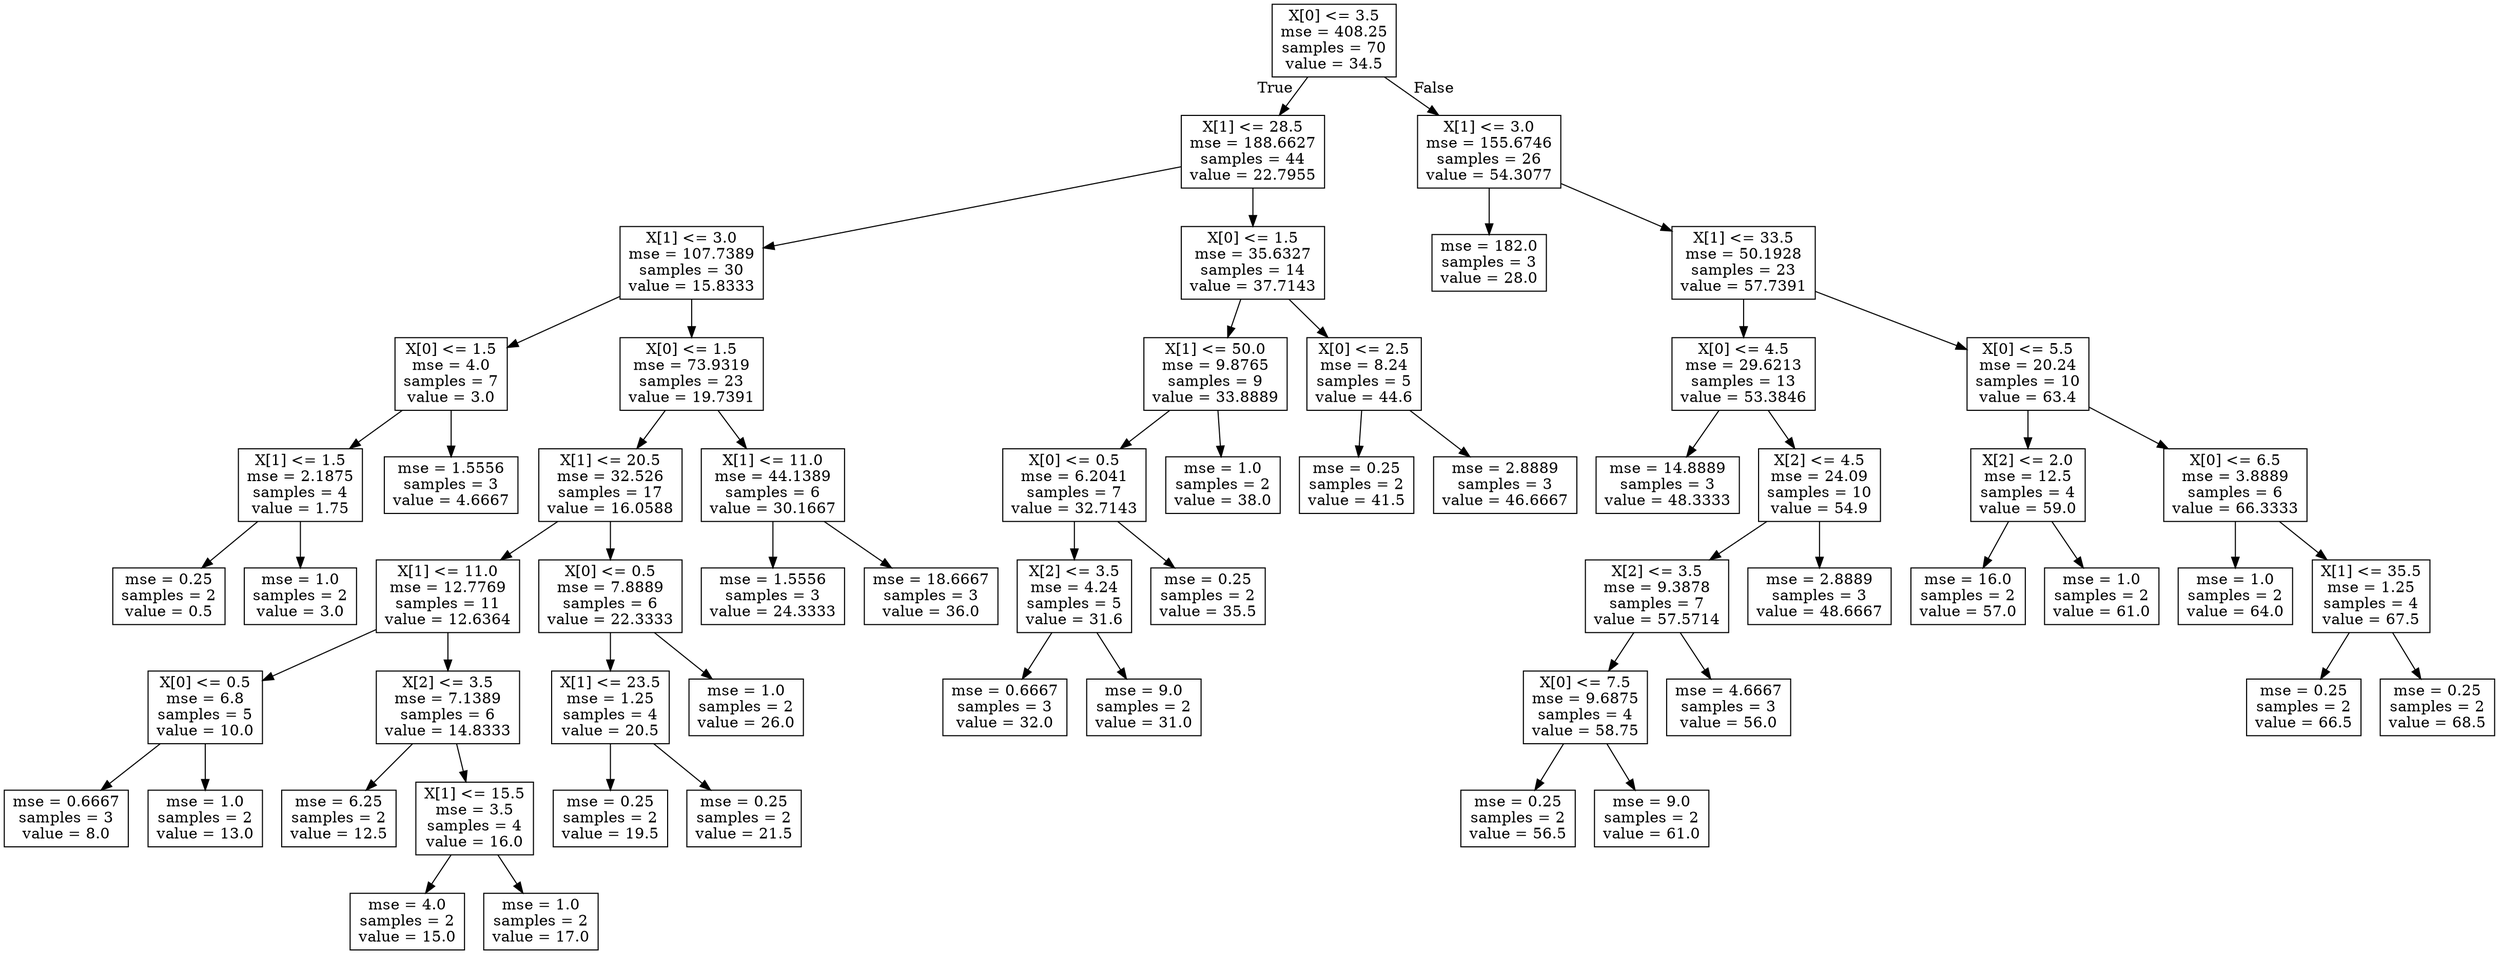 digraph Tree {
node [shape=box] ;
0 [label="X[0] <= 3.5\nmse = 408.25\nsamples = 70\nvalue = 34.5"] ;
1 [label="X[1] <= 28.5\nmse = 188.6627\nsamples = 44\nvalue = 22.7955"] ;
0 -> 1 [labeldistance=2.5, labelangle=45, headlabel="True"] ;
2 [label="X[1] <= 3.0\nmse = 107.7389\nsamples = 30\nvalue = 15.8333"] ;
1 -> 2 ;
3 [label="X[0] <= 1.5\nmse = 4.0\nsamples = 7\nvalue = 3.0"] ;
2 -> 3 ;
4 [label="X[1] <= 1.5\nmse = 2.1875\nsamples = 4\nvalue = 1.75"] ;
3 -> 4 ;
5 [label="mse = 0.25\nsamples = 2\nvalue = 0.5"] ;
4 -> 5 ;
6 [label="mse = 1.0\nsamples = 2\nvalue = 3.0"] ;
4 -> 6 ;
7 [label="mse = 1.5556\nsamples = 3\nvalue = 4.6667"] ;
3 -> 7 ;
8 [label="X[0] <= 1.5\nmse = 73.9319\nsamples = 23\nvalue = 19.7391"] ;
2 -> 8 ;
9 [label="X[1] <= 20.5\nmse = 32.526\nsamples = 17\nvalue = 16.0588"] ;
8 -> 9 ;
10 [label="X[1] <= 11.0\nmse = 12.7769\nsamples = 11\nvalue = 12.6364"] ;
9 -> 10 ;
11 [label="X[0] <= 0.5\nmse = 6.8\nsamples = 5\nvalue = 10.0"] ;
10 -> 11 ;
12 [label="mse = 0.6667\nsamples = 3\nvalue = 8.0"] ;
11 -> 12 ;
13 [label="mse = 1.0\nsamples = 2\nvalue = 13.0"] ;
11 -> 13 ;
14 [label="X[2] <= 3.5\nmse = 7.1389\nsamples = 6\nvalue = 14.8333"] ;
10 -> 14 ;
15 [label="mse = 6.25\nsamples = 2\nvalue = 12.5"] ;
14 -> 15 ;
16 [label="X[1] <= 15.5\nmse = 3.5\nsamples = 4\nvalue = 16.0"] ;
14 -> 16 ;
17 [label="mse = 4.0\nsamples = 2\nvalue = 15.0"] ;
16 -> 17 ;
18 [label="mse = 1.0\nsamples = 2\nvalue = 17.0"] ;
16 -> 18 ;
19 [label="X[0] <= 0.5\nmse = 7.8889\nsamples = 6\nvalue = 22.3333"] ;
9 -> 19 ;
20 [label="X[1] <= 23.5\nmse = 1.25\nsamples = 4\nvalue = 20.5"] ;
19 -> 20 ;
21 [label="mse = 0.25\nsamples = 2\nvalue = 19.5"] ;
20 -> 21 ;
22 [label="mse = 0.25\nsamples = 2\nvalue = 21.5"] ;
20 -> 22 ;
23 [label="mse = 1.0\nsamples = 2\nvalue = 26.0"] ;
19 -> 23 ;
24 [label="X[1] <= 11.0\nmse = 44.1389\nsamples = 6\nvalue = 30.1667"] ;
8 -> 24 ;
25 [label="mse = 1.5556\nsamples = 3\nvalue = 24.3333"] ;
24 -> 25 ;
26 [label="mse = 18.6667\nsamples = 3\nvalue = 36.0"] ;
24 -> 26 ;
27 [label="X[0] <= 1.5\nmse = 35.6327\nsamples = 14\nvalue = 37.7143"] ;
1 -> 27 ;
28 [label="X[1] <= 50.0\nmse = 9.8765\nsamples = 9\nvalue = 33.8889"] ;
27 -> 28 ;
29 [label="X[0] <= 0.5\nmse = 6.2041\nsamples = 7\nvalue = 32.7143"] ;
28 -> 29 ;
30 [label="X[2] <= 3.5\nmse = 4.24\nsamples = 5\nvalue = 31.6"] ;
29 -> 30 ;
31 [label="mse = 0.6667\nsamples = 3\nvalue = 32.0"] ;
30 -> 31 ;
32 [label="mse = 9.0\nsamples = 2\nvalue = 31.0"] ;
30 -> 32 ;
33 [label="mse = 0.25\nsamples = 2\nvalue = 35.5"] ;
29 -> 33 ;
34 [label="mse = 1.0\nsamples = 2\nvalue = 38.0"] ;
28 -> 34 ;
35 [label="X[0] <= 2.5\nmse = 8.24\nsamples = 5\nvalue = 44.6"] ;
27 -> 35 ;
36 [label="mse = 0.25\nsamples = 2\nvalue = 41.5"] ;
35 -> 36 ;
37 [label="mse = 2.8889\nsamples = 3\nvalue = 46.6667"] ;
35 -> 37 ;
38 [label="X[1] <= 3.0\nmse = 155.6746\nsamples = 26\nvalue = 54.3077"] ;
0 -> 38 [labeldistance=2.5, labelangle=-45, headlabel="False"] ;
39 [label="mse = 182.0\nsamples = 3\nvalue = 28.0"] ;
38 -> 39 ;
40 [label="X[1] <= 33.5\nmse = 50.1928\nsamples = 23\nvalue = 57.7391"] ;
38 -> 40 ;
41 [label="X[0] <= 4.5\nmse = 29.6213\nsamples = 13\nvalue = 53.3846"] ;
40 -> 41 ;
42 [label="mse = 14.8889\nsamples = 3\nvalue = 48.3333"] ;
41 -> 42 ;
43 [label="X[2] <= 4.5\nmse = 24.09\nsamples = 10\nvalue = 54.9"] ;
41 -> 43 ;
44 [label="X[2] <= 3.5\nmse = 9.3878\nsamples = 7\nvalue = 57.5714"] ;
43 -> 44 ;
45 [label="X[0] <= 7.5\nmse = 9.6875\nsamples = 4\nvalue = 58.75"] ;
44 -> 45 ;
46 [label="mse = 0.25\nsamples = 2\nvalue = 56.5"] ;
45 -> 46 ;
47 [label="mse = 9.0\nsamples = 2\nvalue = 61.0"] ;
45 -> 47 ;
48 [label="mse = 4.6667\nsamples = 3\nvalue = 56.0"] ;
44 -> 48 ;
49 [label="mse = 2.8889\nsamples = 3\nvalue = 48.6667"] ;
43 -> 49 ;
50 [label="X[0] <= 5.5\nmse = 20.24\nsamples = 10\nvalue = 63.4"] ;
40 -> 50 ;
51 [label="X[2] <= 2.0\nmse = 12.5\nsamples = 4\nvalue = 59.0"] ;
50 -> 51 ;
52 [label="mse = 16.0\nsamples = 2\nvalue = 57.0"] ;
51 -> 52 ;
53 [label="mse = 1.0\nsamples = 2\nvalue = 61.0"] ;
51 -> 53 ;
54 [label="X[0] <= 6.5\nmse = 3.8889\nsamples = 6\nvalue = 66.3333"] ;
50 -> 54 ;
55 [label="mse = 1.0\nsamples = 2\nvalue = 64.0"] ;
54 -> 55 ;
56 [label="X[1] <= 35.5\nmse = 1.25\nsamples = 4\nvalue = 67.5"] ;
54 -> 56 ;
57 [label="mse = 0.25\nsamples = 2\nvalue = 66.5"] ;
56 -> 57 ;
58 [label="mse = 0.25\nsamples = 2\nvalue = 68.5"] ;
56 -> 58 ;
}